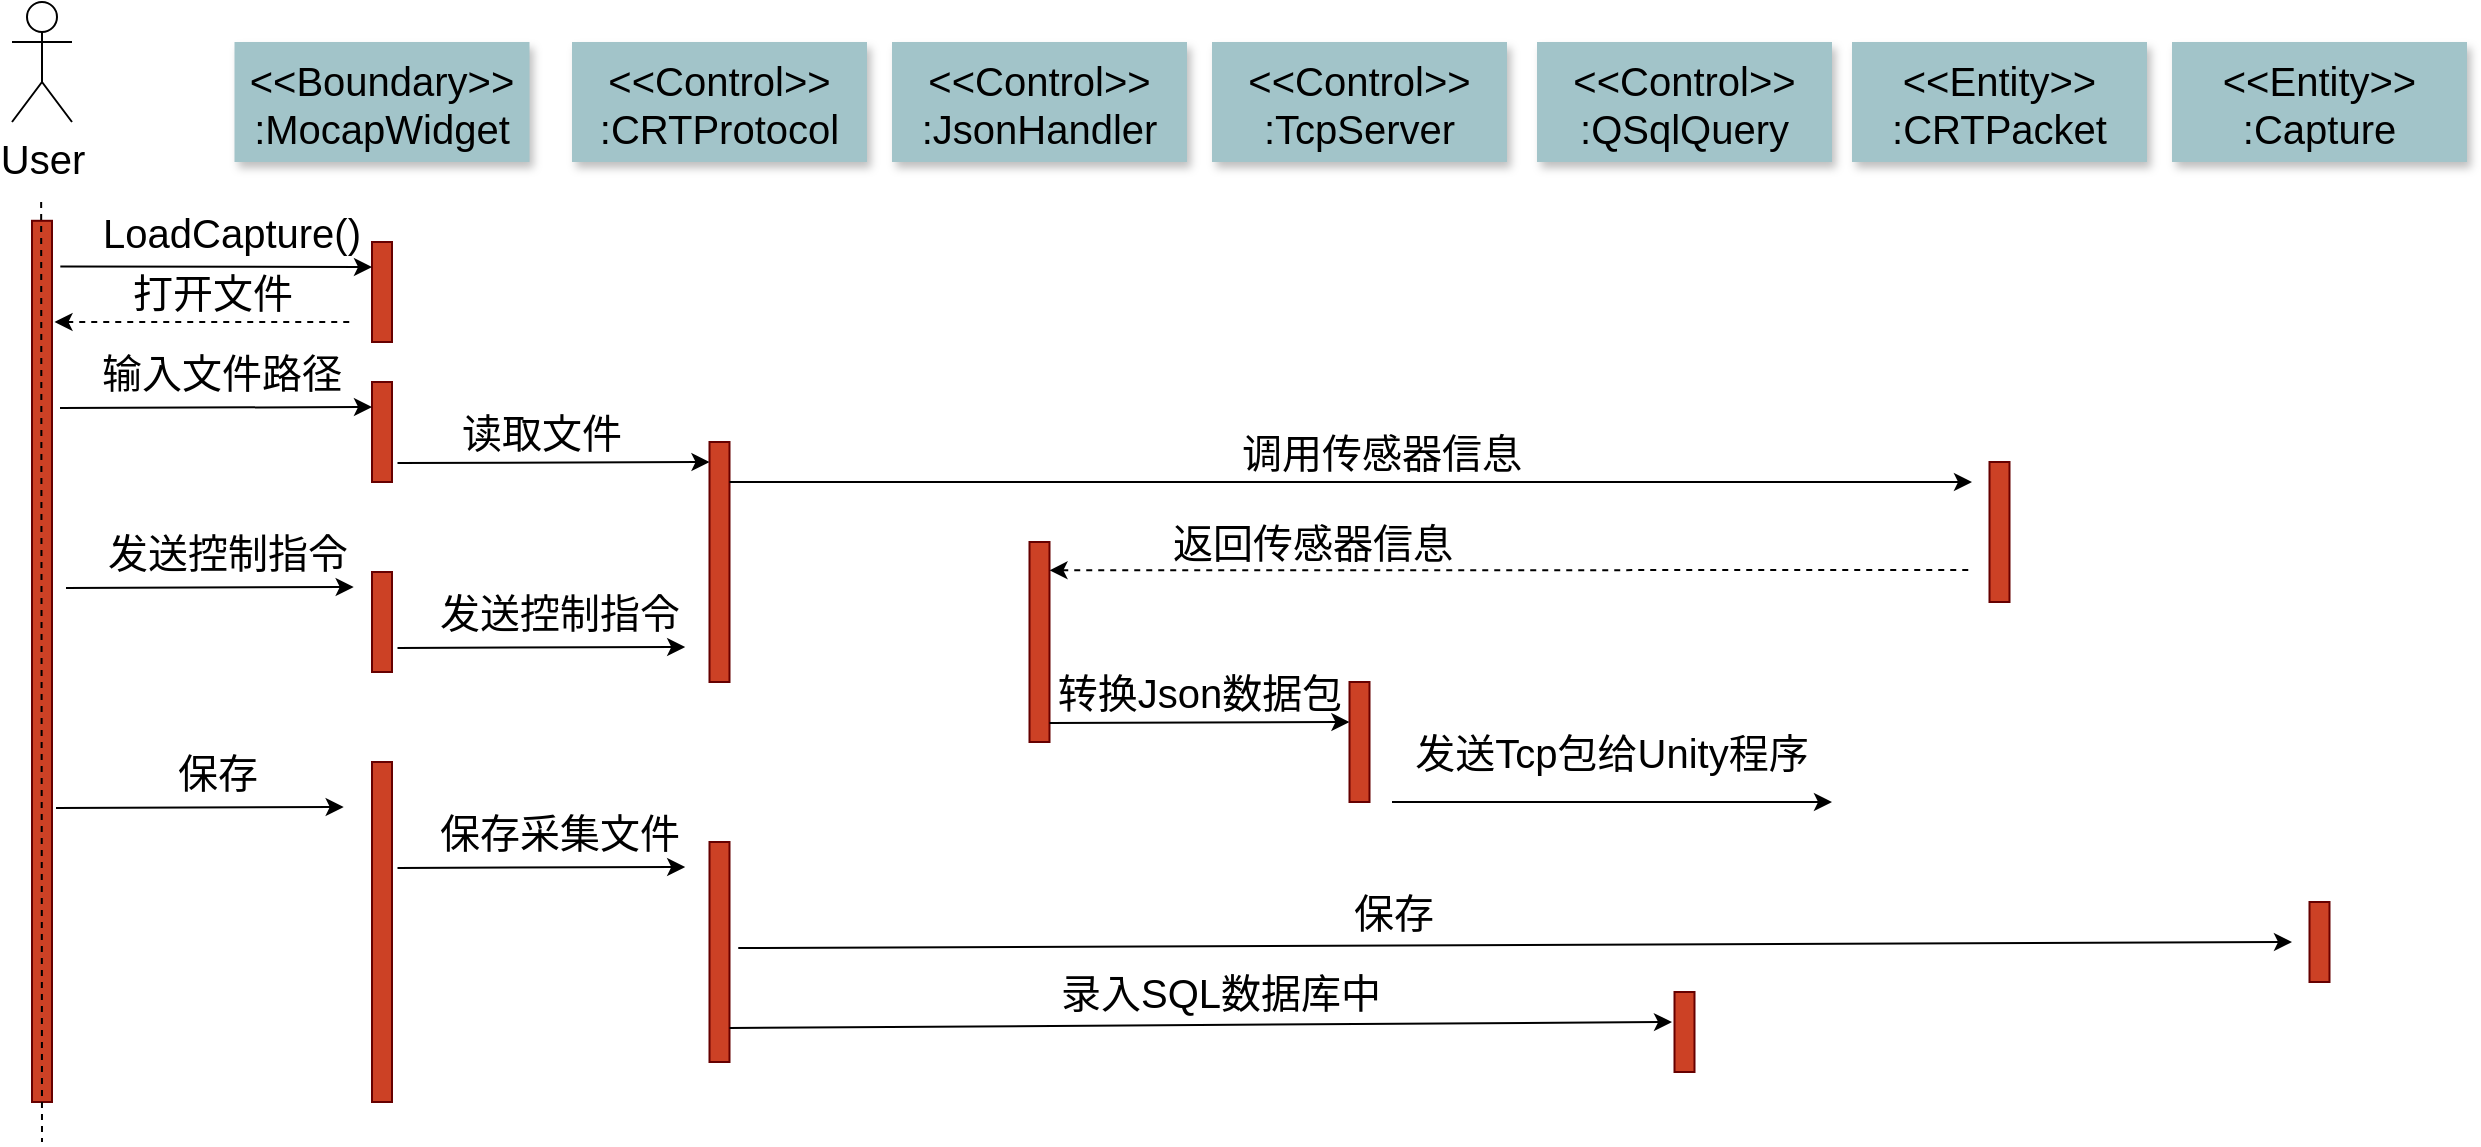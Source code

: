 <mxfile version="18.0.4" type="github">
  <diagram name="Page-1" id="9361dd3d-8414-5efd-6122-117bd74ce7a7">
    <mxGraphModel dx="1422" dy="882" grid="1" gridSize="10" guides="1" tooltips="1" connect="1" arrows="1" fold="1" page="0" pageScale="1.5" pageWidth="826" pageHeight="1169" background="none" math="0" shadow="0">
      <root>
        <mxCell id="0" />
        <mxCell id="1" parent="0" />
        <mxCell id="2" value="" style="fillColor=#CC4125;strokeColor=#660000;fontSize=20;" parent="1" vertex="1">
          <mxGeometry x="200" y="150" width="10" height="50" as="geometry" />
        </mxCell>
        <mxCell id="4" value="&lt;&lt;Boundary&gt;&gt;&#xa;:MocapWidget" style="shadow=1;fillColor=#A2C4C9;strokeColor=none;fontStyle=0;fontSize=20;" parent="1" vertex="1">
          <mxGeometry x="131.25" y="50" width="147.5" height="60" as="geometry" />
        </mxCell>
        <mxCell id="12" value="" style="edgeStyle=none;verticalLabelPosition=top;verticalAlign=bottom;labelPosition=left;align=right;endArrow=none;startArrow=classic;dashed=1;fontSize=20;" parent="1" edge="1">
          <mxGeometry x="41.25" y="89.999" width="100" height="100" as="geometry">
            <mxPoint x="41.25" y="189.999" as="sourcePoint" />
            <mxPoint x="190" y="190" as="targetPoint" />
          </mxGeometry>
        </mxCell>
        <mxCell id="42" value="" style="fillColor=#CC4125;strokeColor=#660000;fontSize=20;" parent="1" vertex="1">
          <mxGeometry x="200" y="410" width="10" height="170" as="geometry" />
        </mxCell>
        <mxCell id="TpufT0unstHseazIbA1N-89" value="User" style="shape=umlActor;verticalLabelPosition=bottom;verticalAlign=top;html=1;outlineConnect=0;fontSize=20;" vertex="1" parent="1">
          <mxGeometry x="20" y="30" width="30" height="60" as="geometry" />
        </mxCell>
        <mxCell id="TpufT0unstHseazIbA1N-90" value="" style="fillColor=#CC4125;strokeColor=#660000;fontSize=20;" vertex="1" parent="1">
          <mxGeometry x="30" y="139.39" width="10" height="440.61" as="geometry" />
        </mxCell>
        <mxCell id="TpufT0unstHseazIbA1N-91" value="" style="edgeStyle=none;endArrow=none;dashed=1;fontSize=20;" edge="1" parent="1">
          <mxGeometry x="-25.932" y="195.0" width="100" height="100" as="geometry">
            <mxPoint x="34.58" y="130" as="sourcePoint" />
            <mxPoint x="35" y="600" as="targetPoint" />
          </mxGeometry>
        </mxCell>
        <mxCell id="TpufT0unstHseazIbA1N-93" value="" style="endArrow=classic;html=1;rounded=0;fontSize=20;exitX=1.417;exitY=0.052;exitDx=0;exitDy=0;exitPerimeter=0;entryX=0;entryY=0.25;entryDx=0;entryDy=0;" edge="1" parent="1" source="TpufT0unstHseazIbA1N-90" target="2">
          <mxGeometry width="50" height="50" relative="1" as="geometry">
            <mxPoint x="40" y="200" as="sourcePoint" />
            <mxPoint x="190" y="160" as="targetPoint" />
          </mxGeometry>
        </mxCell>
        <mxCell id="TpufT0unstHseazIbA1N-94" value="LoadCapture()" style="text;html=1;strokeColor=none;fillColor=none;align=center;verticalAlign=middle;whiteSpace=wrap;rounded=0;fontSize=20;" vertex="1" parent="1">
          <mxGeometry x="100" y="130" width="60" height="30" as="geometry" />
        </mxCell>
        <mxCell id="TpufT0unstHseazIbA1N-95" value="打开文件" style="text;html=1;align=center;verticalAlign=middle;resizable=0;points=[];autosize=1;strokeColor=none;fillColor=none;fontSize=20;" vertex="1" parent="1">
          <mxGeometry x="70" y="160" width="100" height="30" as="geometry" />
        </mxCell>
        <mxCell id="TpufT0unstHseazIbA1N-98" value="" style="fillColor=#CC4125;strokeColor=#660000;fontSize=20;" vertex="1" parent="1">
          <mxGeometry x="200" y="220" width="10" height="50" as="geometry" />
        </mxCell>
        <mxCell id="TpufT0unstHseazIbA1N-100" value="" style="endArrow=classic;html=1;rounded=0;fontSize=20;entryX=0;entryY=0.25;entryDx=0;entryDy=0;" edge="1" parent="1" target="TpufT0unstHseazIbA1N-98">
          <mxGeometry width="50" height="50" relative="1" as="geometry">
            <mxPoint x="44" y="233" as="sourcePoint" />
            <mxPoint x="190" y="220" as="targetPoint" />
          </mxGeometry>
        </mxCell>
        <mxCell id="TpufT0unstHseazIbA1N-102" value="输入文件路径" style="text;html=1;strokeColor=none;fillColor=none;align=center;verticalAlign=middle;whiteSpace=wrap;rounded=0;fontSize=20;" vertex="1" parent="1">
          <mxGeometry x="50" y="200" width="150" height="30" as="geometry" />
        </mxCell>
        <mxCell id="TpufT0unstHseazIbA1N-103" value="&lt;&lt;Control&gt;&gt;&#xa;:CRTProtocol" style="shadow=1;fillColor=#A2C4C9;strokeColor=none;fontStyle=0;fontSize=20;" vertex="1" parent="1">
          <mxGeometry x="300" y="50" width="147.5" height="60" as="geometry" />
        </mxCell>
        <mxCell id="TpufT0unstHseazIbA1N-104" value="" style="fillColor=#CC4125;strokeColor=#660000;fontSize=20;" vertex="1" parent="1">
          <mxGeometry x="368.75" y="250" width="10" height="120" as="geometry" />
        </mxCell>
        <mxCell id="TpufT0unstHseazIbA1N-105" value="" style="endArrow=classic;html=1;rounded=0;fontSize=20;entryX=0;entryY=0.25;entryDx=0;entryDy=0;" edge="1" parent="1">
          <mxGeometry width="50" height="50" relative="1" as="geometry">
            <mxPoint x="212.75" y="260.5" as="sourcePoint" />
            <mxPoint x="368.75" y="260" as="targetPoint" />
          </mxGeometry>
        </mxCell>
        <mxCell id="TpufT0unstHseazIbA1N-106" value="读取文件" style="text;html=1;strokeColor=none;fillColor=none;align=center;verticalAlign=middle;whiteSpace=wrap;rounded=0;fontSize=20;" vertex="1" parent="1">
          <mxGeometry x="210" y="230" width="150" height="30" as="geometry" />
        </mxCell>
        <mxCell id="TpufT0unstHseazIbA1N-107" value="" style="endArrow=classic;html=1;rounded=0;fontSize=20;entryX=0.919;entryY=1.083;entryDx=0;entryDy=0;entryPerimeter=0;" edge="1" parent="1" target="TpufT0unstHseazIbA1N-108">
          <mxGeometry width="50" height="50" relative="1" as="geometry">
            <mxPoint x="47" y="323" as="sourcePoint" />
            <mxPoint x="203" y="322.5" as="targetPoint" />
          </mxGeometry>
        </mxCell>
        <mxCell id="TpufT0unstHseazIbA1N-108" value="发送控制指令" style="text;html=1;strokeColor=none;fillColor=none;align=center;verticalAlign=middle;whiteSpace=wrap;rounded=0;fontSize=20;" vertex="1" parent="1">
          <mxGeometry x="53" y="290" width="150" height="30" as="geometry" />
        </mxCell>
        <mxCell id="TpufT0unstHseazIbA1N-109" value="" style="fillColor=#CC4125;strokeColor=#660000;fontSize=20;" vertex="1" parent="1">
          <mxGeometry x="200" y="315" width="10" height="50" as="geometry" />
        </mxCell>
        <mxCell id="TpufT0unstHseazIbA1N-110" value="" style="endArrow=classic;html=1;rounded=0;fontSize=20;entryX=0.919;entryY=1.083;entryDx=0;entryDy=0;entryPerimeter=0;" edge="1" parent="1" target="TpufT0unstHseazIbA1N-111">
          <mxGeometry width="50" height="50" relative="1" as="geometry">
            <mxPoint x="212.75" y="353" as="sourcePoint" />
            <mxPoint x="368.75" y="352.5" as="targetPoint" />
          </mxGeometry>
        </mxCell>
        <mxCell id="TpufT0unstHseazIbA1N-111" value="发送控制指令" style="text;html=1;strokeColor=none;fillColor=none;align=center;verticalAlign=middle;whiteSpace=wrap;rounded=0;fontSize=20;" vertex="1" parent="1">
          <mxGeometry x="218.75" y="320" width="150" height="30" as="geometry" />
        </mxCell>
        <mxCell id="TpufT0unstHseazIbA1N-113" value="&lt;&lt;Entity&gt;&gt;&#xa;:CRTPacket" style="shadow=1;fillColor=#A2C4C9;strokeColor=none;fontStyle=0;fontSize=20;" vertex="1" parent="1">
          <mxGeometry x="940" y="50" width="147.5" height="60" as="geometry" />
        </mxCell>
        <mxCell id="TpufT0unstHseazIbA1N-117" value="&lt;&lt;Control&gt;&gt;&#xa;:JsonHandler" style="shadow=1;fillColor=#A2C4C9;strokeColor=none;fontStyle=0;fontSize=20;" vertex="1" parent="1">
          <mxGeometry x="460" y="50" width="147.5" height="60" as="geometry" />
        </mxCell>
        <mxCell id="TpufT0unstHseazIbA1N-119" value="" style="fillColor=#CC4125;strokeColor=#660000;fontSize=20;" vertex="1" parent="1">
          <mxGeometry x="528.75" y="300" width="10" height="100" as="geometry" />
        </mxCell>
        <mxCell id="TpufT0unstHseazIbA1N-123" value="&lt;&lt;Control&gt;&gt;&#xa;:TcpServer" style="shadow=1;fillColor=#A2C4C9;strokeColor=none;fontStyle=0;fontSize=20;" vertex="1" parent="1">
          <mxGeometry x="620" y="50" width="147.5" height="60" as="geometry" />
        </mxCell>
        <mxCell id="TpufT0unstHseazIbA1N-124" value="" style="fillColor=#CC4125;strokeColor=#660000;fontSize=20;" vertex="1" parent="1">
          <mxGeometry x="688.75" y="370" width="10" height="60" as="geometry" />
        </mxCell>
        <mxCell id="TpufT0unstHseazIbA1N-125" value="" style="endArrow=classic;html=1;rounded=0;fontSize=20;entryX=0.947;entryY=1;entryDx=0;entryDy=0;entryPerimeter=0;" edge="1" parent="1">
          <mxGeometry width="50" height="50" relative="1" as="geometry">
            <mxPoint x="538.75" y="390.5" as="sourcePoint" />
            <mxPoint x="688.704" y="390" as="targetPoint" />
          </mxGeometry>
        </mxCell>
        <mxCell id="TpufT0unstHseazIbA1N-127" value="" style="fillColor=#CC4125;strokeColor=#660000;fontSize=20;" vertex="1" parent="1">
          <mxGeometry x="1008.75" y="260" width="10" height="70" as="geometry" />
        </mxCell>
        <mxCell id="TpufT0unstHseazIbA1N-128" value="" style="endArrow=classic;html=1;rounded=0;fontSize=20;" edge="1" parent="1">
          <mxGeometry width="50" height="50" relative="1" as="geometry">
            <mxPoint x="378.75" y="270" as="sourcePoint" />
            <mxPoint x="1000" y="270" as="targetPoint" />
          </mxGeometry>
        </mxCell>
        <mxCell id="TpufT0unstHseazIbA1N-130" value="调用传感器信息" style="text;html=1;strokeColor=none;fillColor=none;align=center;verticalAlign=middle;whiteSpace=wrap;rounded=0;fontSize=20;" vertex="1" parent="1">
          <mxGeometry x="630" y="240" width="150" height="30" as="geometry" />
        </mxCell>
        <mxCell id="TpufT0unstHseazIbA1N-131" value="发送Tcp包给Unity程序" style="text;html=1;strokeColor=none;fillColor=none;align=center;verticalAlign=middle;whiteSpace=wrap;rounded=0;fontSize=20;" vertex="1" parent="1">
          <mxGeometry x="710" y="390" width="220" height="30" as="geometry" />
        </mxCell>
        <mxCell id="TpufT0unstHseazIbA1N-132" value="转换Json数据包" style="text;html=1;strokeColor=none;fillColor=none;align=center;verticalAlign=middle;whiteSpace=wrap;rounded=0;fontSize=20;" vertex="1" parent="1">
          <mxGeometry x="538.75" y="360" width="150" height="30" as="geometry" />
        </mxCell>
        <mxCell id="TpufT0unstHseazIbA1N-133" value="" style="edgeStyle=none;verticalLabelPosition=top;verticalAlign=bottom;labelPosition=left;align=right;endArrow=none;startArrow=classic;dashed=1;fontSize=20;" edge="1" parent="1">
          <mxGeometry x="538.75" y="214.169" width="100" height="100" as="geometry">
            <mxPoint x="538.75" y="314.169" as="sourcePoint" />
            <mxPoint x="1000" y="314" as="targetPoint" />
          </mxGeometry>
        </mxCell>
        <mxCell id="TpufT0unstHseazIbA1N-134" value="&lt;span style=&quot;&quot;&gt;返回传感器信息&lt;/span&gt;" style="text;html=1;align=center;verticalAlign=middle;resizable=0;points=[];autosize=1;strokeColor=none;fillColor=none;fontSize=20;" vertex="1" parent="1">
          <mxGeometry x="590" y="285" width="160" height="30" as="geometry" />
        </mxCell>
        <mxCell id="TpufT0unstHseazIbA1N-137" value="" style="endArrow=classic;html=1;rounded=0;fontSize=20;" edge="1" parent="1">
          <mxGeometry width="50" height="50" relative="1" as="geometry">
            <mxPoint x="710" y="430" as="sourcePoint" />
            <mxPoint x="930" y="430" as="targetPoint" />
          </mxGeometry>
        </mxCell>
        <mxCell id="TpufT0unstHseazIbA1N-138" value="" style="endArrow=classic;html=1;rounded=0;fontSize=20;entryX=0.919;entryY=1.083;entryDx=0;entryDy=0;entryPerimeter=0;" edge="1" parent="1" target="TpufT0unstHseazIbA1N-139">
          <mxGeometry width="50" height="50" relative="1" as="geometry">
            <mxPoint x="42" y="433" as="sourcePoint" />
            <mxPoint x="198" y="432.5" as="targetPoint" />
          </mxGeometry>
        </mxCell>
        <mxCell id="TpufT0unstHseazIbA1N-139" value="保存" style="text;html=1;strokeColor=none;fillColor=none;align=center;verticalAlign=middle;whiteSpace=wrap;rounded=0;fontSize=20;" vertex="1" parent="1">
          <mxGeometry x="48" y="400" width="150" height="30" as="geometry" />
        </mxCell>
        <mxCell id="TpufT0unstHseazIbA1N-140" value="" style="endArrow=classic;html=1;rounded=0;fontSize=20;entryX=0.919;entryY=1.083;entryDx=0;entryDy=0;entryPerimeter=0;" edge="1" parent="1" target="TpufT0unstHseazIbA1N-141">
          <mxGeometry width="50" height="50" relative="1" as="geometry">
            <mxPoint x="212.75" y="463" as="sourcePoint" />
            <mxPoint x="368.75" y="462.5" as="targetPoint" />
          </mxGeometry>
        </mxCell>
        <mxCell id="TpufT0unstHseazIbA1N-141" value="保存采集文件" style="text;html=1;strokeColor=none;fillColor=none;align=center;verticalAlign=middle;whiteSpace=wrap;rounded=0;fontSize=20;" vertex="1" parent="1">
          <mxGeometry x="218.75" y="430" width="150" height="30" as="geometry" />
        </mxCell>
        <mxCell id="TpufT0unstHseazIbA1N-142" value="" style="fillColor=#CC4125;strokeColor=#660000;fontSize=20;" vertex="1" parent="1">
          <mxGeometry x="368.75" y="450" width="10" height="110" as="geometry" />
        </mxCell>
        <mxCell id="TpufT0unstHseazIbA1N-144" value="&lt;&lt;Entity&gt;&gt;&#xa;:Capture" style="shadow=1;fillColor=#A2C4C9;strokeColor=none;fontStyle=0;fontSize=20;" vertex="1" parent="1">
          <mxGeometry x="1100" y="50" width="147.5" height="60" as="geometry" />
        </mxCell>
        <mxCell id="TpufT0unstHseazIbA1N-149" value="" style="endArrow=classic;html=1;rounded=0;fontSize=20;" edge="1" parent="1">
          <mxGeometry width="50" height="50" relative="1" as="geometry">
            <mxPoint x="383.13" y="503" as="sourcePoint" />
            <mxPoint x="1160" y="500" as="targetPoint" />
          </mxGeometry>
        </mxCell>
        <mxCell id="TpufT0unstHseazIbA1N-150" value="保存" style="text;html=1;strokeColor=none;fillColor=none;align=center;verticalAlign=middle;whiteSpace=wrap;rounded=0;fontSize=20;" vertex="1" parent="1">
          <mxGeometry x="635.63" y="470" width="150" height="30" as="geometry" />
        </mxCell>
        <mxCell id="TpufT0unstHseazIbA1N-152" value="&lt;&lt;Control&gt;&gt;&#xa;:QSqlQuery" style="shadow=1;fillColor=#A2C4C9;strokeColor=none;fontStyle=0;fontSize=20;" vertex="1" parent="1">
          <mxGeometry x="782.5" y="50" width="147.5" height="60" as="geometry" />
        </mxCell>
        <mxCell id="TpufT0unstHseazIbA1N-145" value="" style="fillColor=#CC4125;strokeColor=#660000;fontSize=20;" vertex="1" parent="1">
          <mxGeometry x="851.25" y="525" width="10" height="40" as="geometry" />
        </mxCell>
        <mxCell id="TpufT0unstHseazIbA1N-155" value="" style="endArrow=classic;html=1;rounded=0;fontSize=20;" edge="1" parent="1">
          <mxGeometry width="50" height="50" relative="1" as="geometry">
            <mxPoint x="378.75" y="543" as="sourcePoint" />
            <mxPoint x="850" y="540" as="targetPoint" />
          </mxGeometry>
        </mxCell>
        <mxCell id="TpufT0unstHseazIbA1N-156" value="录入SQL数据库中" style="text;html=1;strokeColor=none;fillColor=none;align=center;verticalAlign=middle;whiteSpace=wrap;rounded=0;fontSize=20;" vertex="1" parent="1">
          <mxGeometry x="528.75" y="510" width="191.25" height="30" as="geometry" />
        </mxCell>
        <mxCell id="TpufT0unstHseazIbA1N-157" value="" style="fillColor=#CC4125;strokeColor=#660000;fontSize=20;" vertex="1" parent="1">
          <mxGeometry x="1168.75" y="480" width="10" height="40" as="geometry" />
        </mxCell>
      </root>
    </mxGraphModel>
  </diagram>
</mxfile>
